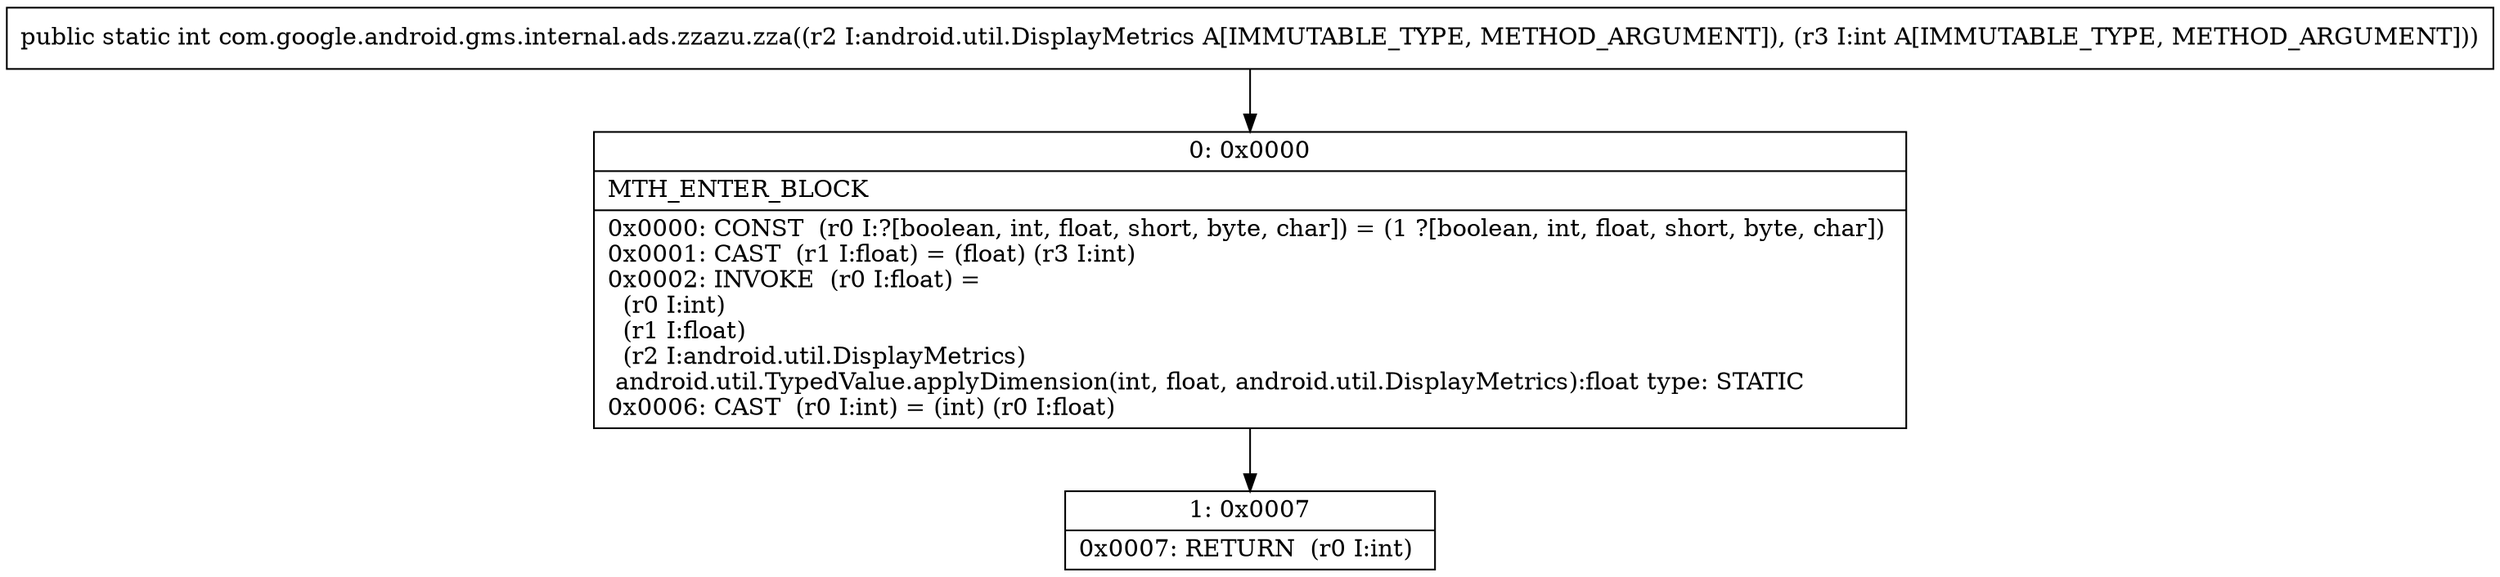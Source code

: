 digraph "CFG forcom.google.android.gms.internal.ads.zzazu.zza(Landroid\/util\/DisplayMetrics;I)I" {
Node_0 [shape=record,label="{0\:\ 0x0000|MTH_ENTER_BLOCK\l|0x0000: CONST  (r0 I:?[boolean, int, float, short, byte, char]) = (1 ?[boolean, int, float, short, byte, char]) \l0x0001: CAST  (r1 I:float) = (float) (r3 I:int) \l0x0002: INVOKE  (r0 I:float) = \l  (r0 I:int)\l  (r1 I:float)\l  (r2 I:android.util.DisplayMetrics)\l android.util.TypedValue.applyDimension(int, float, android.util.DisplayMetrics):float type: STATIC \l0x0006: CAST  (r0 I:int) = (int) (r0 I:float) \l}"];
Node_1 [shape=record,label="{1\:\ 0x0007|0x0007: RETURN  (r0 I:int) \l}"];
MethodNode[shape=record,label="{public static int com.google.android.gms.internal.ads.zzazu.zza((r2 I:android.util.DisplayMetrics A[IMMUTABLE_TYPE, METHOD_ARGUMENT]), (r3 I:int A[IMMUTABLE_TYPE, METHOD_ARGUMENT])) }"];
MethodNode -> Node_0;
Node_0 -> Node_1;
}

